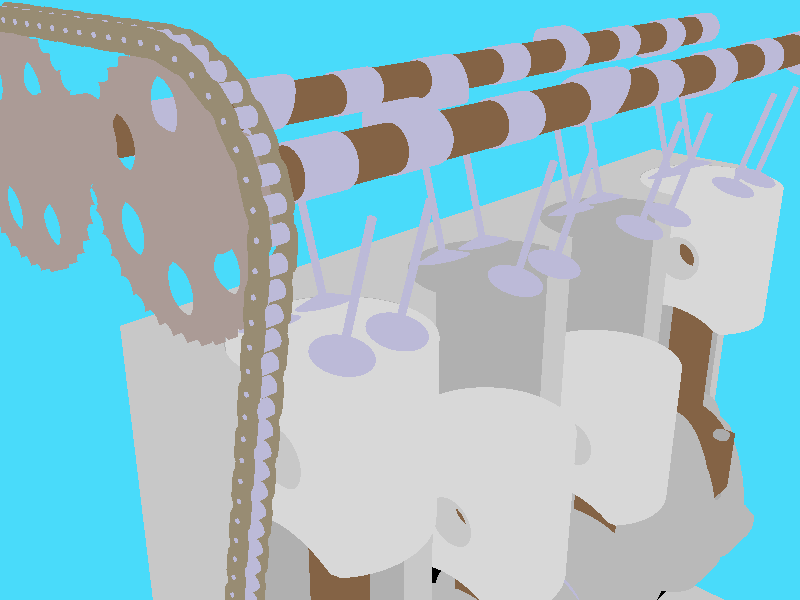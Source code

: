 //*PMRawBegin
#include "shapes.inc"
#include "functions.inc"
#include "textures.inc"
#include "colors.inc"
//*PMRawEnd
//*PMRawBegin


#declare crankangle = -clock * 360 * 2;
#declare camangle = -clock * 360;

#declare bigend_orbit = 0.5;

#declare bigend14_y = cos ( clock * pi * 4) * bigend_orbit;
#declare bigend14_x = sin ( clock * pi * 4) * bigend_orbit;
#declare bigend23_y = -bigend14_y;
#declare bigend23_x = -bigend14_x;

#declare piston14_y = 1.25+bigend14_y-(0.07295 * sin (clock * pi * 4));
#declare con_tilt14 = sin(clock * pi * 4) * 16.6;

#declare piston23_y = 1.25+bigend23_y-(0.07295 * sin (clock * pi * 4));
#declare con_tilt23 = -con_tilt14;

#declare cyl1_in = min(0, (sin (clock + 0.75 ) * 2 * pi)/4) ;
#declare cyl3_in = min(0, (sin (clock + 0.5  ) * 2 * pi)/4) ;
#declare cyl4_in = min(0, (sin (clock + 0.25 ) * 2 * pi)/4) ;
#declare cyl2_in = min(0, (sin (clock + 0    ) * 2 * pi)/4) ;

#declare cyl1_ex = min(0, (sin (clock + 0    ) * 2 * pi)/4) ;
#declare cyl3_ex = min(0, (sin (clock + 0.75 ) * 2 * pi)/4) ;
#declare cyl4_ex = min(0, (sin (clock + 0.5  ) * 2 * pi)/4) ;
#declare cyl2_ex = min(0, (sin (clock + 0.25 ) * 2 * pi)/4) ;
 
//*PMRawEnd

#declare Silver = pigment {
   color rgb <0.94, 0.93, 0.9>
}

#declare Copper = pigment {
   color rgb <0.65, 0.35, 0.15>
}

#declare BlockText = texture {
   finish {
      ambient rgb <0.35, 0.35, 0.35>
      diffuse 0.3
      brilliance 2
      metallic 1
      specular 0.8
      roughness 0.05
   }
   
   pigment {
      color rgb <0.694118, 0.694118, 0.694118>
   }
}

#declare cranksprocket = difference {
   union {
      cylinder {
         <0, 0, -0.05>, <0, 0, 0.05>, 0.2
         scale 1
         rotate <0, 0, 0>
         translate <0, 0, 0>
      }
      
      lathe {
         linear_spline
         4,
         <0, 0.35>, <0.2, 0.35>, <0.2, 0>, <0, 0>
         scale 1
         rotate x*(-90)
         translate <0, 0, 0>
      }
      
      difference {
         cylinder {
            <0, 0.00416667, -0.12467>, <0, 0.00416667, -0.0134729>, 0.254076
            scale 1
            rotate <0, 0, 0>
            translate <0, 0, 0>
         }
         
         torus {
            0.275, 0.076
            scale 1
            rotate x*90
            translate z*(-0.125)
         }
      }
   }
   //*PMRawBegin
   #declare i = 0;
   union {
   #while (i<18)
   cylinder { <0,0.245,-0.06>,<0,0.245,0.06>, 0.04
   rotate <0,0, i * 20>
   }
   #declare i=i+1;
   #end
   }
   //*PMRawEnd
}

#declare BlockBumpy = texture {
   normal {
      wrinkles
      0.15
      scale 0.05
   }
   
   finish {
      ambient rgb <0.35, 0.35, 0.35>
      diffuse 0.3
      brilliance 2
      metallic 1
      specular 0.8
      roughness 0.05
   }
   
   pigment {
      color rgb <0.694118, 0.694118, 0.694118>
   }
}

#declare FinishedMetal = texture {
   finish {
      ambient rgb <0.384314, 0.384314, 0.384314>
      diffuse 0.6
      phong 0.1
      roughness 0.05
   }
   
   pigment {
      color rgb <0.54902, 0.54902, 0.54902>
   }
}

#declare PistonTexture = texture {
   pigment {
      color rgb <0.780392, 0.780392, 0.780392>
   }
   
   finish {
      phong 0.2
      metallic 1
      roughness 0.05
      
      reflection {
         rgb <0.290196, 0.290196, 0.290196>
      }
   }
}

#declare SleeveTexture = texture {
   pigment {
      color rgb <0.572549, 0.572549, 0.572549>
   }
   
   finish {
      phong 0.2
      metallic 1
      roughness 0.08
   }
}

#declare ShinyMetal = texture {
   pigment {
      color rgb <0.631373, 0.623529, 0.780392>
   }
   
   finish {
      metallic 1
      roughness 0.05
      
      reflection {
         rgb <0.658824, 0.658824, 0.658824>
         metallic 1
      }
   }
}

#declare RoughMetal = texture {
   normal {
      wrinkles
      0.3
      scale 0.01
   }
   
   finish {
      phong 0.1
      metallic 1
      roughness 0.2
   }
   
   pigment {
      color rgb <0.376471, 0.25098, 0.152941>
   }
}

#declare SprockText = texture {
   finish {
      phong 0.1
      metallic 1
      roughness 0.3
   }
   
   pigment {
      color rgb <0.54902, 0.47451, 0.45098>
   }
}

#declare RoughMetal_0 = texture {
   normal {
      wrinkles
      0.3
      scale 0.01
   }
   
   finish {
      phong 0.1
      metallic 1
      roughness 0.2
   }
   
   pigment {
      color rgb <0.768627, 0.607843, 0.490196>
   }
}

#declare VapourCyl = cylinder {
   <0, 0, 0>, <0, -1, 0>, 0.5
   scale 1
   rotate <0, 0, 0>
   translate <0, 0, 0>
}

#declare chainlink_single = merge {
   cylinder {
      <0, 0.05, 0>, <0, -0.05, 0>, 0.5
      scale 1
      rotate <0, 0, 0>
      translate x*1
   }
   
   cylinder {
      <0, 0.05, 0>, <0, -0.05, 0>, 0.5
      scale 1
      rotate <0, 0, 0>
      translate <0, 0, 0>
   }
   
   box {
      <0, -0.051, -0.501>, <1, 0.051, 0.501>
      scale 1
      rotate <0, 0, 0>
      translate <0, 0, 0>
   }
   
   pigment {
      color rgb <0.462745, 0.407843, 0.309804>
   }
   
   finish {
      roughness 0.2
   }
}

#declare chainlink_single_0 = merge {
   cylinder {
      <0.05, 0, 0>, <-0.05, 0, 0>, 0.5
      scale 1
      rotate <0, 0, 0>
      translate y*(-1)
   }
   
   cylinder {
      <0.05, 0, 0>, <-0.05, 0, 0>, 0.5
      scale 1
      rotate <0, 0, 0>
      translate <0, 0, 0>
   }
   
   box {
      <0.051, 0, -0.501>, <-0.051, -1, 0.501>
      scale 1
      rotate <0, 0, 0>
      translate <0, 0, 0>
   }
   
   pigment {
      color rgb <0.462745, 0.407843, 0.309804>
   }
   
   finish {
      roughness 0.2
   }
}

#declare camsprocket = difference {
   union {
      cylinder {
         //*PMName thesprocket
         <0, 0, -0.02>, <0, 0, 0.02>, 0.5
         scale 1
         rotate <0, 0, 0>
         translate <0, 0, 0>
      }
      
      cylinder {
         <0, 0.0041667, 0>, <0, 0.0041667, -0.3>, 0.175
         scale 1
         rotate <0, 0, 0>
         translate <0, 0, 0>
      }
      
      difference {
         cylinder {
            <0, 0.00416667, -0.12467>, <0, 0.00416667, -0.0134729>, 0.254076
            scale 1
            rotate <0, 0, 0>
            translate <0, 0, 0>
         }
         
         torus {
            0.275, 0.076
            scale 1
            rotate x*90
            translate z*(-0.095)
         }
      }
   }
   
   union {
      //*PMRawBegin
      #declare i = 0;
      union {
      #while (i<36)
      cylinder { <0,0.495,-0.05>,<0,0.495,0.05>, 0.045
      rotate <0,0, i * 10>
      }
      #declare i=i+1;
      #end
      }
      //*PMRawEnd
      
      cylinder {
         <0, 0, 0.05>, <0, 0, -0.05>, 0.1
         scale 1
         translate x*0.3
         rotate <0, 0, 0>
      }
      
      cylinder {
         <0, 0, 0.05>, <0, 0, -0.05>, 0.1
         scale 1
         translate x*0.3
         rotate z*60
      }
      
      cylinder {
         <0, 0, 0.05>, <0, 0, -0.05>, 0.1
         scale 1
         translate x*0.3
         rotate z*120
      }
      
      cylinder {
         <0, 0, 0.05>, <0, 0, -0.05>, 0.1
         scale 1
         translate x*0.3
         rotate z*180
      }
      
      cylinder {
         <0, 0, 0.05>, <0, 0, -0.05>, 0.1
         scale 1
         translate x*0.3
         rotate z*240
      }
      
      cylinder {
         <0, 0, 0.05>, <0, 0, -0.05>, 0.1
         scale 1
         translate x*0.3
         rotate z*300
      }
   }
   
   texture {
      SprockText
   }
}

#declare oldchainboss = union {
   cylinder {
      <0, 0.71, 0>, <0, -0.71, 0>, 0.1
      scale 1
      rotate <0, 0, 0>
      translate <0, 0, 0>
   }
   
   cylinder {
      <0, 0.5, 0>, <0, -0.5, 0>, 0.35
      scale 1
      rotate <0, 0, 0>
      translate <0, 0, 0>
   }
   
   texture {
      ShinyMetal
   }
}

#declare newchainboss = union {
   cylinder {
      <0.71, 0, 0>, <-0.71, 0, 0>, 0.1
      scale 1
      rotate <0, 0, 0>
      translate <0, 0, 0>
   }
   
   cylinder {
      <0.5, 0, 0>, <-0.5, 0, 0>, 0.35
      scale 1
      rotate <0, 0, 0>
      translate <0, 0, 0>
   }
   
   texture {
      ShinyMetal
   }
}

#declare link_inner = union {
   object {
      chainlink_single
      scale 1
      rotate <0, 0, 0>
      translate y*0.5
   }
   
   object {
      chainlink_single
      scale 1
      rotate <0, 0, 0>
      translate y*(-0.5)
   }
   
   object {
      oldchainboss
      scale 1
      rotate <0, 0, 0>
      translate <0, 0, 0>
   }
   //*PMRawBegin
   scale (pi/36)
   //*PMRawEnd
}

#declare link_inner_0 = union {
   object {
      chainlink_single_0
      scale 1
      rotate <0, 0, 0>
      translate x*(-0.5)
   }
   
   object {
      chainlink_single_0
      scale 1
      rotate <0, 0, 0>
      translate x*0.5
   }
   
   object {
      newchainboss
      scale 1
      rotate <0, 0, 0>
      translate <0, 0, 0>
   }
   scale 0.08727
}

#declare link_outer_0 = union {
   object {
      chainlink_single_0
      scale 1
      rotate <0, 0, 0>
      translate x*(-0.6)
   }
   
   object {
      chainlink_single_0
      scale 1
      rotate <0, 0, 0>
      translate x*0.6
   }
   
   object {
      newchainboss
      scale 1
      rotate <0, 0, 0>
      translate <0, 0, 0>
   }
   scale 0.08727
}

#declare link_outer = union {
   object {
      chainlink_single
      scale 1
      rotate <0, 0, 0>
      translate y*0.6
   }
   
   object {
      chainlink_single
      scale 1
      rotate <0, 0, 0>
      translate y*(-0.6)
   }
   
   object {
      oldchainboss
      scale 1
      rotate <0, 0, 0>
      translate <0, 0, 0>
   }
   //*PMRawBegin
   scale (pi/36)
   //*PMRawEnd
}
//*PMRawBegin
#declare chainphase=mod(clock * 2 * 9, 1.0);

//*PMRawEnd
//*PMRawBegin
#declare index=0;

#declare strchain = union {
#if (chainphase >= 0.5)
  #while(index<44)
    object {
      link_outer_0
      translate <0,-index*0.08727-(mod(chainphase,0.5)*2*0.08727),0>
    }
    #declare index=index+1;
    object {
      link_inner_0
      translate <0,-index*0.08727-(mod(chainphase,0.5)*2*0.08727),0> 
    }
    #declare index=index+1;
  #end
#else
  #while(index<44)
    object {
      link_inner_0
      translate <0,-index*0.08727-(mod(chainphase,0.5)*2*0.08727),0>
    }
    #declare index=index+1;
    object {
      link_outer_0
      translate <0,-index*0.08727-(mod(chainphase,0.5)*2*0.08727),0> 
    }
    #declare index=index+1;
  #end
#end
}
//*PMRawEnd
//*PMRawBegin
#declare index=0;


#declare topchain = union {
#if (chainphase >= 0.5)
  #while(index<12)
    object {
      link_outer_0
      translate <0,-index*0.08727-(mod(chainphase,0.5)*2*0.08727),0>
    }
    #declare index=index+1;
    object {
      link_inner_0
      translate <0,-index*0.08727-(mod(chainphase,0.5)*2*0.08727),0> 
    }
    #declare index=index+1;
  #end
#else
  #while(index<12)
    object {
      link_inner_0
      translate <0,-index*0.08727-(mod(chainphase,0.5)*2*0.08727),0>
    }
    #declare index=index+1;
    object {
      link_outer_0
      translate <0,-index*0.08727-(mod(chainphase,0.5)*2*0.08727),0> 
    }
    #declare index=index+1;
  #end
#end
}
//*PMRawEnd
//*PMRawBegin
#declare index=20*mod(chainphase,0.5);

#declare rndchain = union {
#if(chainphase >= 0.5) 
  #while(index<100)
  object {
    link_outer_0
    rotate <85-index,0,0>
    translate <0,cos(radians(index))/2,-sin(radians(index))/2>
  }
  #declare index=index+10.0;
  object {
    link_inner_0
    rotate <85-index,0,0>  
    translate <0,cos(radians(index))/2,-sin(radians(index))/2>
  }
  #declare index=index+10.0;
  #end
#else
  #while(index<100)
  object {
    link_inner_0
    rotate <85-index,0,0>
    translate <0,cos(radians(index))/2,-sin(radians(index))/2>
  }
  #declare index=index+10.0;
  object {
    link_outer_0
    rotate <85-index,0,0>  
    translate <0,cos(radians(index))/2,-sin(radians(index))/2>
  }
  #declare index=index+10.0;
  #end
#end
}
//*PMRawEnd

#declare gudgeonpin = difference {
   cylinder {
      //*PMName gp_outer
      <0.7, 1, 0>, <-0.7, 1, 0>, 0.32328
      scale 1
      rotate <0, 0, 0>
      translate <0, 0, 0>
   }
   
   cylinder {
      //*PMName gp_inner
      <0.75, 1, 0>, <-0.75, 1, 0>, 0.225
      scale 1
      rotate <0, 0, 0>
      translate <0, 0, 0>
   }
   
   texture {
      BlockText
   }
}

#declare BoldHead = intersection {
   prism {
      linear_spline
      linear_sweep
      0, 1,
      7,
      <0.5, 1>, <1.09167, 0.00416667>, <0.5, -1>, <-0.5, -1>, <-1.10833, 0.0125>, <-0.5, 1>, <0.5, 1>
      scale 1
      rotate <0, 0, 0>
      translate <0, 0, 0>
   }
   
   sphere {
      <0, -2, 0>, 3
      scale 1
      rotate <0, 0, 0>
      translate <0, 0, 0>
   }
   
   texture {
      FinishedMetal
   }
   
   bounded_by {
      cylinder {
         <0, 1.05, 0>, <0, -0.05, 0>, 1.2324
         scale 1
         rotate <0, 0, 0>
         translate <0, 0, 0>
      }
   }
}

#declare crank_bigend_ko = box {
   <-0.35, -0.34, 0.34>, <0.35, 0.34, -0.34>
   scale 1
   rotate <0, 0, 0>
   translate <0, 0, 0>
}

#declare bigend_offset = union {
   intersection {
      prism {
         bezier_spline
         linear_sweep
         0.05, -0.15,
         24,
         <-0.2916, 0.58646>, <-0.1369, 1.012>, <0.15521, 1.0503>, <0.33339, 0.52535>, <0.33339, 0.52535>, <0.39463, 0.43436>, <0.45799, 0.19629>, <0.48663, 0.01852>, <0.48663, 0.01852>, <0.56135, 0.0092219>, <0.45615, 0.016009>, <0.58964, 0.017118>, <0.58964, 0.017118>, <0.56316, -0.68304>, <-0.51527, -0.82604>, <-0.5657, -0.0085864>, <-0.5657, -0.0085864>, <-0.48262, -0.0095648>, <-0.54954, 0.010474>, <-0.47009, 0.010595>, <-0.47009, 0.010595>, <-0.46063, 0.1615>, <-0.34643, 0.49361>, <-0.2916, 0.58646>
         scale 1
         rotate <0, 90, 90>
      }
      
      cylinder {
         <1.6, -0.45, 0.5>, <1.6, -0.45, -0.5>, 2
         scale 1
         rotate <0, 0, 0>
         translate <0, 0, 0>
      }
   }
   
   cylinder {
      <0, 0, 0>, <-0.25, 0, 0>, 0.35
      scale 1
      rotate <0, 0, 0>
      translate <0, 0, 0>
   }
   
   prism {
      //*PMName counterweight
      bezier_spline
      linear_sweep
      0.15, -0.15,
      24,
      <-0.178719, 0.506653>, <-0.111986, 0.932193>, <0.130469, 0.951337>, <0.165703, 0.500609>, <0.165703, 0.500609>, <0.196704, 0.437109>, <0.341323, 0.175457>, <0.369963, -0.00231333>, <0.369963, -0.00231333>, <0.43635, -0.0282781>, <0.485317, -0.0798243>, <0.543807, -0.112049>, <0.543807, -0.112049>, <0.614415, -0.703673>, <-0.567224, -0.766659>, <-0.550149, -0.132991>, <-0.550149, -0.132991>, <-0.467069, -0.133969>, <-0.453707, -0.002026>, <-0.374257, -0.001905>, <-0.374257, -0.001905>, <-0.296072, 0.245214>, <-0.241796, 0.400058>, <-0.178719, 0.506653>
      scale 1
      rotate <0, 90, 90>
   }
   translate x*(-0.29)
   
   bounded_by {
      box {
         <-0.558437, -0.888909, -0.610565>, <-0.114736, 0.947834, 0.636923>
         scale 1
         rotate <0, 0, 0>
         translate <0, 0, 0>
      }
   }
}

#declare cshft_bigend_jnl = merge {
   object {
      bigend_offset
      scale 1
      rotate <0, 0, 0>
      translate <0, 0, 0>
   }
   
   object {
      bigend_offset
      scale <-1, 1, 1>
      rotate <0, 0, 0>
      translate <0, 0, 0>
   }
}

#declare cshaft_main = cylinder {
   <-2.5, 0, 0>, <2.5, 0, 0>, 0.337
   
   texture {
      ShinyMetal
   }
   scale 1
   rotate <0, 0, 0>
   translate <0, 0, 0>
}

#declare cshaft_assy = merge {
   difference {
      //*PMName main_journals
      
      object {
         //*PMName crank_main
         cshaft_main
         scale 1
         rotate <0, 0, 0>
         translate <0, 0, 0>
      }
      
      merge {
         //*PMName bigend_kos
         
         object {
            //*PMName ko_4
            crank_bigend_ko
            scale 1
            rotate <0, 0, 0>
            translate x*1.875
         }
         
         object {
            //*PMName ko_3
            crank_bigend_ko
            scale 1
            rotate <0, 0, 0>
            translate x*0.625
         }
         
         object {
            //*PMName ko_2
            crank_bigend_ko
            scale 1
            rotate <0, 0, 0>
            translate x*(-0.625)
         }
         
         object {
            //*PMName ko_1
            crank_bigend_ko
            scale 1
            rotate <0, 0, 0>
            translate x*(-1.875)
         }
      }
   }
   
   merge {
      //*PMName bigend_assys
      
      object {
         //*PMName big_end_jnl_4
         cshft_bigend_jnl
         scale 1
         rotate <0, 0, 0>
         translate x*1.875
      }
      
      object {
         //*PMName big_end_jnl_1
         cshft_bigend_jnl
         scale 1
         rotate <0, 0, 0>
         translate x*(-1.875)
      }
      
      object {
         //*PMName big_end_jnl_3
         cshft_bigend_jnl
         scale 1
         rotate x*180
         translate x*0.625
      }
      
      object {
         //*PMName big_end_jnl_2
         cshft_bigend_jnl
         scale 1
         rotate x*180
         translate x*(-0.625)
      }
   }
   
   object {
      //*PMName sprocket
      cranksprocket
      scale 1
      rotate y*(-90)
      translate x*(-3)
   }
   
   pigment {
      color rgb <0.619608, 0.619608, 0.619608>
   }
}

#declare pistonlathe = lathe {
   //*PMName piston_lathe
   linear_spline
   11,
   <0, 2>, <1, 2>, <1, 1.9>, <0.95, 1.9>, <0.95, 1.85>, <1, 1.85>, <1, 1.8>, <0.95, 1.8>, <0.95, 1.75>, <1, 1.75>, <1, 0>
   sturm
   scale <0.9995, 1, 0.9995>
   rotate <0, 0, 0>
   translate <0, 0, 0>
}

#declare sr20_cyl_bore = cylinder {
   <0, 2.8, 0>, <0, 0, 0>, 0.505
   scale 1
   rotate <0, 0, 0>
   translate <0, 0, 0>
}

#declare sr20_cyl_sleeve = difference {
   cylinder {
      <0, 2.8, 0>, <0, 0, 0>, 0.5051
      scale 1
      rotate <0, 0, 0>
      translate <0, 0, 0>
   }
   
   cylinder {
      <0, 2.8, 0>, <0, 0, 0>, 0.5
      scale 1
      rotate <0, 0, 0>
      translate <0, 0, 0>
   }
   
   texture {
      SleeveTexture
   }
}

#declare SR20_block = difference {
   merge {
      box {
         <-2.5, 0.4, -0.833333>, <2.5, 2.75, 0.833333>
         scale 1
         rotate <0, 0, 0>
         translate <0, 0, 0>
      }
      
      cylinder {
         <-2.501, 0, 0>, <2.501, 0, 0>, 1.3
         scale 1
         rotate <0, 0, 0>
         translate <0, 0, 0>
      }
      
      box {
         <-2.502, -1.2874, -1.2165>, <2.502, -0.46456, 1.0505>
         scale 1
         rotate <0, 0, 0>
         translate <0, 0, 0>
      }
      
      texture {
         BlockBumpy
      }
   }
   
   merge {
      merge {
         //*PMName cyl_bores
         
         object {
            sr20_cyl_bore
            scale 1
            rotate <0, 0, 0>
            translate x*(-1.875)
         }
         
         object {
            sr20_cyl_bore
            scale 1
            rotate <0, 0, 0>
            translate x*(-0.625)
         }
         
         object {
            sr20_cyl_bore
            scale 1
            rotate <0, 0, 0>
            translate x*0.625
         }
         
         object {
            sr20_cyl_bore
            scale 1
            rotate <0, 0, 0>
            translate x*1.875
         }
      }
      
      merge {
         //*PMName cyl_sleeves
         
         object {
            sr20_cyl_sleeve
            scale 1
            rotate <0, 0, 0>
            translate x*(-1.875)
         }
         
         object {
            sr20_cyl_sleeve
            scale 1
            rotate <0, 0, 0>
            translate x*(-0.625)
         }
         
         object {
            sr20_cyl_sleeve
            scale 1
            rotate <0, 0, 0>
            translate x*0.625
         }
         
         object {
            sr20_cyl_sleeve
            scale 1
            rotate <0, 0, 0>
            translate x*1.875
         }
      }
      
      box {
         <-2.322, -0.112401, -0.939836>, <2.3498, -1.0425, 0.807885>
         scale 1
         rotate <0, 0, 0>
         translate <0, 0, 0>
      }
      
      cylinder {
         <-0.5, 0, 0>, <0.5, 0, 0>, 0.8
         scale 1
         rotate <0, 0, 0>
         translate x*(-1.875)
      }
      
      cylinder {
         <-0.5, 0, 0>, <0.5, 0, 0>, 0.8
         scale 1
         rotate <0, 0, 0>
         translate x*(-0.625)
      }
      
      cylinder {
         <-0.5, 0, 0>, <0.5, 0, 0>, 0.8
         scale 1
         rotate <0, 0, 0>
         translate x*0.625
      }
      
      cylinder {
         <-0.5, 0, 0>, <0.5, 0, 0>, 0.8
         scale 1
         rotate <0, 0, 0>
         translate x*1.875
      }
   }
}

#declare sr20_piston = merge {
   difference {
      //*PMName piston_cast
      
      object {
         //*PMName piston_cyl
         pistonlathe
         scale 1
         rotate <0, 0, 0>
         translate <0, 0, 0>
      }
      
      cylinder {
         //*PMName gudgeon_knockout
         <1.05, 1, 0>, <-1.05, 1, 0>, 0.32328
         scale 1
         rotate <0, 0, 0>
         translate <0, 0, 0>
      }
      
      superellipsoid {
         <1, 0.25>
         scale 1
         rotate x*90
         translate y*2.9
      }
      
      superellipsoid {
         <0.15, 0.15>
         scale 1
         rotate x*90
         translate <-1.7345, 0.55905, 0>
      }
      
      superellipsoid {
         <0.15, 0.15>
         scale 1
         rotate x*90
         translate <1.7345, 0.55905, 0>
      }
      
      box {
         <-0.35, -0.1, -0.5>, <0.35, 1.5, 0.5>
         scale 1
         rotate <0, 0, 0>
         translate <0, 0, 0>
      }
      
      cylinder {
         <-1.05, -1, 0>, <1.05, -1, 0>, 1.25
         scale 1
         rotate <0, 0, 0>
         translate <0, 0, 0>
      }
      
      pigment {
         color rgb <0.780392, 0.780392, 0.780392>
      }
      
      finish {
         phong 0.2
         metallic 1
         roughness 0.05
         
         reflection {
            rgb <0.380392, 0.380392, 0.380392>
         }
      }
   }
   
   object {
      //*PMName gudgeon_pin
      gudgeonpin
      scale 1
      rotate <0, 0, 0>
      translate <0, 0, 0>
   }
   
   bounded_by {
      cylinder {
         <0, 2.0541, 0>, <0, -0.02, 0>, 1.1227
         scale 1
         rotate <0, 0, 0>
         translate <0, 0, 0>
      }
   }
}

#declare conrod_bolthsg = merge {
   box {
      <-0.14, -0.001, 0.3>, <0.14, 0.25, 0.4>
      scale 1
      rotate <0, 0, 0>
      translate <0, 0, 0>
   }
   
   object {
      BoldHead
      scale 0.055
      rotate <0, 0, 0>
      translate <0, 0.25, 0.35>
   }
}

#declare conrond_bolthsg_ko = cylinder {
   <0, 0.35, 0.35>, <0, 0.245, 0.35>, 0.065
   scale 1
   rotate <0, 0, 0>
   translate <0, 0, 0>
}

#declare sr20_conrod = merge {
   difference {
      cylinder {
         <-0.14, 0, 0>, <0.14, 0, 0>, 0.4
         scale 1
         rotate <0, 0, 0>
         translate <0, 0, 0>
      }
      
      cylinder {
         <-0.14, 0, 0>, <0.14, 0, 0>, 0.278
         scale 1
         rotate <0, 0, 0>
         translate <0, 0, 0>
      }
      
      object {
         conrond_bolthsg_ko
         scale 1
         rotate <0, 0, 0>
         translate <0, 0, 0>
      }
      
      object {
         conrond_bolthsg_ko
         scale <1, -1, 1>
         rotate <0, 0, 0>
         translate <0, 0, 0>
      }
      
      object {
         conrond_bolthsg_ko
         scale <1, 1, -1>
         rotate <0, 0, 0>
         translate <0, 0, 0>
      }
      
      object {
         conrond_bolthsg_ko
         scale <1, -1, -1>
         rotate <0, 0, 0>
         translate <0, 0, 0>
      }
   }
   
   object {
      conrod_bolthsg
      scale 1
      rotate <0, 0, 0>
      translate <0, 0, 0>
   }
   
   object {
      conrod_bolthsg
      scale <1, -1, 1>
      rotate <0, 0, 0>
      translate <0, 0, 0>
   }
   
   object {
      conrod_bolthsg
      scale <1, 1, -1>
      rotate <0, 0, 0>
      translate <0, 0, 0>
   }
   
   object {
      conrod_bolthsg
      scale <1, -1, -1>
      rotate <0, 0, 0>
      translate <0, 0, 0>
   }
   
   difference {
      cylinder {
         <-0.14, 1.75, 0>, <0.14, 1.75, 0>, 0.25
         scale 1
         rotate <0, 0, 0>
         translate <0, 0, 0>
      }
      
      cylinder {
         <-0.14, 1.75, 0>, <0.14, 1.75, 0>, 0.17
         scale 1
         rotate <0, 0, 0>
         translate <0, 0, 0>
      }
   }
   
   prism {
      linear_spline
      linear_sweep
      0.35, 1.5694,
      7,
      <0.092129, 0.13034>, <0.060889, 0.0022208>, <0.099193, -0.12194>, <-0.11392, -0.12237>, <-0.061735, 0.0035735>, <-0.097516, 0.13034>, <0.092129, 0.13034>
      scale 1
      rotate <0, 0, 0>
      translate <0, 0, 0>
   }
   
   texture {
      RoughMetal
   }
}

#declare cam_lobe = merge {
   prism {
      bezier_spline
      linear_sweep
      0, 0.25,
      12,
      <-0.0620931, 0.092178>, <0.0290616, 0.157045>, <0.190012, 0.0648477>, <0.197061, 0.00361682>, <0.197061, 0.00361682>, <0.204902, -0.0539845>, <0.050492, -0.132006>, <-0.0346815, -0.105879>, <-0.0346815, -0.105879>, <-0.104526, -0.0878001>, <-0.14183, 0.0352019>, <-0.0620931, 0.092178>
      scale 1
      rotate <0, 45, 90>
      translate x*0.125
   }
}

#declare cam_journal = cylinder {
   <-0.125, 0, 0>, <0.125, 0, 0>, 0.11
   scale 1
   rotate <0, 0, 0>
   translate <0, 0, 0>
}

#declare camshaft = merge {
   object {
      //*PMName Sprocket
      camsprocket
      scale 1
      rotate y*(-90)
      translate x*(-3)
   }
   
   cylinder {
      <-2.9, 0, 0>, <2.5, 0, 0>, 0.1
      
      texture {
         RoughMetal
      }
      scale 1
      rotate <0, 0, 0>
      translate <0, 0, 0>
   }
   
   merge {
      //*PMName lobes_and_journals
      
      object {
         //*PMName lobe_1
         cam_lobe
         scale 1
         rotate <0, 0, 0>
         translate x*(-1.875)
      }
      
      object {
         //*PMName lobe_4
         cam_lobe
         scale 1
         rotate x*180
         translate x*1.875
      }
      
      object {
         //*PMName lobe_3
         cam_lobe
         scale 1
         rotate x*90
         translate x*0.625
      }
      
      object {
         //*PMName lobe_2
         cam_lobe
         scale 1
         rotate x*(-90)
         translate x*(-0.625)
      }
      
      object {
         //*PMName journal1
         cam_journal
         scale 1
         rotate <0, 0, 0>
         translate x*(-2.4)
      }
      
      object {
         //*PMName journal2
         cam_journal
         scale 1
         rotate <0, 0, 0>
         translate x*(-1.25)
      }
      
      object {
         //*PMName journal3
         cam_journal
         scale 1
         rotate <0, 0, 0>
         translate <0, 0, 0>
      }
      
      object {
         //*PMName journal4
         cam_journal
         scale 1
         rotate <0, 0, 0>
         translate x*1.25
      }
      
      object {
         //*PMName journal5
         cam_journal
         scale 1
         rotate <0, 0, 0>
         translate x*2.4
      }
      
      texture {
         ShinyMetal
      }
   }
}

#declare valve = lathe {
   linear_spline
   6,
   <0, 0.7>, <0.02, 0.7>, <0.02, 0.05>, <0.1, 0.02>, <0.15, 0>, <0, 0>
   scale 1
   rotate <0, 0, 0>
   translate <0, 0, 0>
}

#declare exvalve_pair = merge {
   object {
      valve
      scale 1
      rotate x*16.2
      translate <-0.175, 0.043527, 0.25>
   }
   
   object {
      valve
      scale 1
      rotate x*16.2
      translate <0.175, 0.043527, 0.25>
   }
}

#declare newvalvepair_1IN = merge {
   object {
      valve
      //*PMRawBegin
      translate <0, cyl1_in ,0>
      //*PMRawEnd
      scale 1
      rotate x*16.2
      translate <-0.175, 0.045, 0.25>
   }
   
   object {
      valve
      //*PMRawBegin
      translate <0, cyl1_in ,0>
      //*PMRawEnd
      scale 1
      rotate x*16.2
      translate <0.175, 0.045, 0.25>
   }
}

#declare newvalvepair_3IN = merge {
   object {
      valve
      //*PMRawBegin
      translate <0, cyl3_in ,0>
      //*PMRawEnd
      scale 1
      rotate x*16.2
      translate <-0.175, 0.045, 0.25>
   }
   
   object {
      valve
      //*PMRawBegin
      translate <0, cyl3_in ,0>
      //*PMRawEnd
      scale 1
      rotate x*16.2
      translate <0.175, 0.045, 0.25>
   }
}

#declare newvalvepair_4IN = merge {
   object {
      valve
      //*PMRawBegin
      translate <0, cyl4_in ,0>
      //*PMRawEnd
      scale 1
      rotate x*16.2
      translate <-0.175, 0.045, 0.25>
   }
   
   object {
      valve
      //*PMRawBegin
      translate <0, cyl4_in ,0>
      //*PMRawEnd
      scale 1
      rotate x*16.2
      translate <0.175, 0.045, 0.25>
   }
}

#declare newvalvepair_2IN = merge {
   object {
      valve
      //*PMRawBegin
      translate <0, cyl2_in ,0>
      //*PMRawEnd
      scale 1
      rotate x*16.2
      translate <-0.175, 0.045, 0.25>
   }
   
   object {
      valve
      //*PMRawBegin
      translate <0, cyl2_in ,0>
      //*PMRawEnd
      scale 1
      rotate x*16.2
      translate <0.175, 0.045, 0.25>
   }
}

#declare newvalvepair_1OUT = merge {
   object {
      valve
      //*PMRawBegin
      translate <0, cyl1_ex ,0>
      //*PMRawEnd
      scale 1
      rotate x*16.2
      translate <-0.175, 0.045, 0.25>
   }
   
   object {
      valve
      //*PMRawBegin
      translate <0, cyl1_ex ,0>
      //*PMRawEnd
      scale 1
      rotate x*16.2
      translate <0.175, 0.045, 0.25>
   }
}

#declare newvalvepair_3OUT = merge {
   object {
      valve
      //*PMRawBegin
      translate <0, cyl3_ex ,0>
      //*PMRawEnd
      scale 1
      rotate x*16.2
      translate <-0.175, 0.045, 0.25>
   }
   
   object {
      valve
      //*PMRawBegin
      translate <0, cyl3_ex ,0>
      //*PMRawEnd
      scale 1
      rotate x*16.2
      translate <0.175, 0.045, 0.25>
   }
}

#declare newvalvepair_4OUT = merge {
   object {
      valve
      //*PMRawBegin
      translate <0, cyl4_ex ,0>
      //*PMRawEnd
      scale 1
      rotate x*16.2
      translate <-0.175, 0.045, 0.25>
   }
   
   object {
      valve
      //*PMRawBegin
      translate <0, cyl4_ex ,0>
      //*PMRawEnd
      scale 1
      rotate x*16.2
      translate <0.175, 0.045, 0.25>
   }
}

#declare newvalvepair_2OUT = merge {
   object {
      valve
      //*PMRawBegin
      translate <0, cyl2_ex ,0>
      //*PMRawEnd
      scale 1
      rotate x*16.2
      translate <-0.175, 0.045, 0.25>
   }
   
   object {
      valve
      //*PMRawBegin
      translate <0, cyl2_ex ,0>
      //*PMRawEnd
      scale 1
      rotate x*16.2
      translate <0.175, 0.045, 0.25>
   }
}

#declare valveset_inlet = merge {
   //*PMName inlet_valves
   
   object {
      exvalve_pair
      scale 1
      rotate <0, 0, 0>
      translate x*(-1.875)
   }
   
   object {
      //*PMName 2
      exvalve_pair
      scale 1
      rotate <0, 0, 0>
      translate x*(-0.625)
   }
   
   object {
      exvalve_pair
      scale 1
      rotate <0, 0, 0>
      translate x*0.625
   }
   
   object {
      exvalve_pair
      scale 1
      rotate <0, 0, 0>
      translate x*1.875
   }
}

#declare valveset_exhaust = merge {
   //*PMName outlet_valves
   
   object {
      newvalvepair_1OUT
      scale 1
      rotate <0, 0, 0>
      translate x*(-1.875)
   }
   
   object {
      //*PMName 2
      newvalvepair_2OUT
      scale 1
      rotate <0, 0, 0>
      translate x*(-0.625)
   }
   
   object {
      newvalvepair_3OUT
      scale 1
      rotate <0, 0, 0>
      translate x*0.625
   }
   
   object {
      newvalvepair_4OUT
      scale 1
      rotate <0, 0, 0>
      translate x*1.875
   }
}

#declare valvetrain = merge {
   object {
      //*PMName inlet_cam
      camshaft
      //*PMRawBegin
            rotate <camangle,0,0>
      //*PMRawEnd
      scale 1
      rotate <0, 0, 0>
      translate <0, 1, 0.5>
   }
   
   object {
      //*PMName exhaust_cam
      camshaft
      //*PMRawBegin
            rotate <camangle+90,0,0>
      //*PMRawEnd
      scale 1
      rotate <0, 0, 0>
      translate <0, 1, -0.5>
   }
   
   object {
      //*PMName inlet_valves
      valveset_inlet
      scale 1
      rotate <0, 0, 0>
      translate <0, 0, 0>
   }
   
   object {
      //*PMName exhaust_valves
      valveset_exhaust
      scale <1, 1, -1>
      rotate <0, 0, 0>
      translate <0, 0, 0>
   }
   
   texture {
      ShinyMetal
   }
}

#declare sr20_head = merge {
   object {
      //*PMName Valvetrain
      valvetrain
      scale 1
      rotate <0, 0, 0>
      translate <0, 0, 0>
   }
}

sky_sphere {
   pigment {
      bozo
      
      color_map {
         [ 0 color rgb <0.164706, 0.796078, 0.968627>
         ]
         [ 0.8 color rgb <0.164706, 0.796078, 0.968627>
         ]
         [ 1 color rgb <0.972549, 1, 0.992157>
         ]
      }
   }
}

merge {
   //*PMName engine_sr20
   
   object {
      //*PMName crankshaft
      cshaft_assy
      //*PMRawBegin
            rotate <crankangle, 0, 0>
      //*PMRawEnd
   }
   
   merge {
      //*PMName pistons
      
      object {
         //*PMName piston4
         sr20_piston
         scale 0.5
         rotate <0, 0, 0>
         translate x*1.875
         //*PMRawBegin
         translate <0,piston14_y,0>
         //*PMRawEnd
      }
      
      object {
         //*PMName piston3
         sr20_piston
         scale 0.5
         rotate <0, 0, 0>
         translate x*0.625
         //*PMRawBegin
         translate <0,piston23_y,0>
         //*PMRawEnd
      }
      
      object {
         //*PMName piston2
         sr20_piston
         scale 0.5
         rotate <0, 0, 0>
         translate x*(-0.625)
         //*PMRawBegin
         translate <0,piston23_y,0>
         //*PMRawEnd
      }
      
      object {
         //*PMName piston1
         sr20_piston
         scale 0.5
         rotate <0, 0, 0>
         translate x*(-1.875)
         //*PMRawBegin
         translate <0,piston14_y,0>
         //*PMRawEnd
      }
   }
   
   merge {
      //*PMName conrods
      
      object {
         //*PMName conrod_4
         sr20_conrod
         //*PMRawBegin
         scale 1
         rotate <con_tilt14, 0, 0>
         translate <0, bigend14_y, -bigend14_x>
         //*PMRawEnd
         translate x*1.875
      }
      
      object {
         //*PMName conrod_1
         sr20_conrod
         //*PMRawBegin
         scale 1
         rotate <con_tilt14, 0, 0>
         translate <0, bigend14_y, -bigend14_x>
         //*PMRawEnd
         translate x*(-1.875)
      }
      
      object {
         //*PMName conrod_3
         sr20_conrod
         //*PMRawBegin
         scale 1
         rotate <con_tilt23, 0, 0>
         translate <0, bigend23_y, -bigend23_x>
         //*PMRawEnd
         translate x*0.675
      }
      
      object {
         //*PMName conrod_2
         sr20_conrod
         //*PMRawBegin
         scale 1
         rotate <con_tilt23, 0, 0>
         translate <0, bigend23_y, -bigend23_x>
         //*PMRawEnd
         translate x*(-0.675)
      }
   }
   
   difference {
      //*PMName block_cutaway
      
      object {
         //*PMName block
         SR20_block
         scale 1
         rotate <0, 0, 0>
         translate <0, 0, 0>
      }
      
      box {
         <-3.3454, -1.21452, -1.62458>, <2.83591, 2.87324, 0.0126486>
         
         texture {
            BlockText
         }
         scale 1
         rotate <0, 0, 0>
         translate <0, 0, 0>
      }
   }
   
   object {
      //*PMName ed
      sr20_head
      scale 1
      rotate <0, 0, 0>
      translate y*2.75
   }
   
   union {
      //*PMName timing chain 1
      //*PMRawBegin
      object {
      strchain}
      //*PMRawEnd
      rotate x*(-10.75)
      translate <-3, 3.65359, -0.985>
   }
   
   union {
      //*PMName timing chain 3
      //*PMRawBegin
      object {
      topchain}
      //*PMRawEnd
      rotate x*90
      translate <-3, 4.25, 0.55>
   }
   
   union {
      //*PMName timing chain 2
      //*PMRawBegin
      object {
      rndchain}
      //*PMRawEnd
      rotate <0, 0, 0>
      translate <-3, 3.75, -0.5>
   }
}

global_settings {
   adc_bailout 0.0039216
   ambient_light rgb <0.792157, 0.917647, 1>
   assumed_gamma 1.5
   noise_generator 2
}

light_source {
   <5.28852, 5.1661, -5.67463>, rgb <1, 1, 1>
   area_light <1, 0, 0>, <0, 1, 0>, 3, 3
   circular
}

light_source {
   <-8.80633, -1.52784, -5.58872>, rgb <1, 1, 1>
   area_light <1, 0, 0>, <0, 1, 0>, 3, 3
   circular
}

camera {
   perspective
   location < cos(clock * pi * 0.5 ) * -4.65457, 4.63023, -3.0761>
   sky <0, 1, 0>
   direction <0, 0, 1>
   right <1.3333, 0, 0>
   up <0, 1, 0>
   look_at <-0.101475, 2.05249, 1.25252>
   angle 45
}
